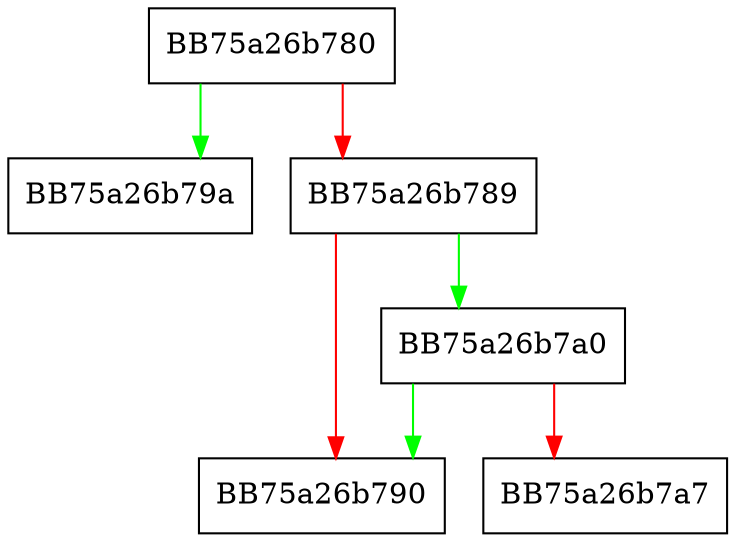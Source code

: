 digraph update {
  node [shape="box"];
  graph [splines=ortho];
  BB75a26b780 -> BB75a26b79a [color="green"];
  BB75a26b780 -> BB75a26b789 [color="red"];
  BB75a26b789 -> BB75a26b7a0 [color="green"];
  BB75a26b789 -> BB75a26b790 [color="red"];
  BB75a26b7a0 -> BB75a26b790 [color="green"];
  BB75a26b7a0 -> BB75a26b7a7 [color="red"];
}